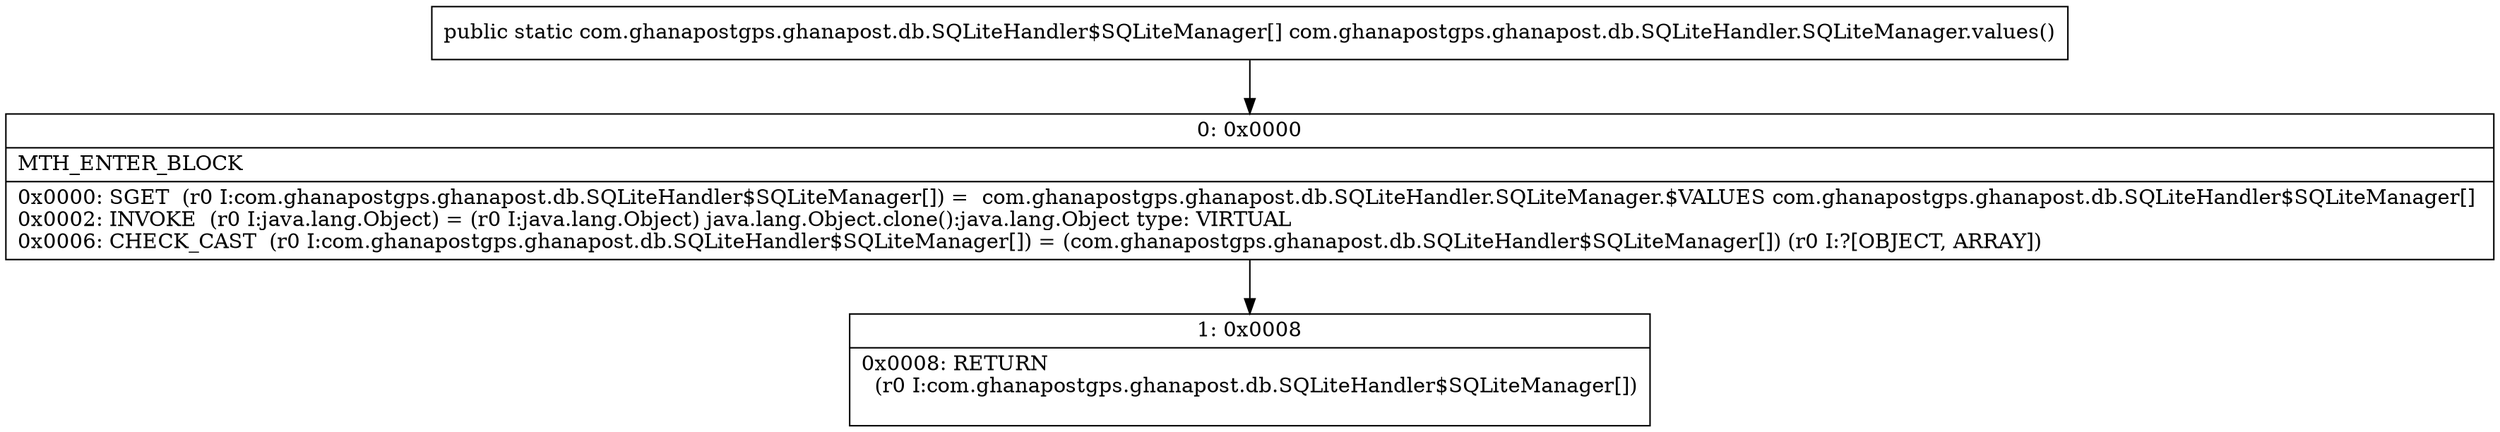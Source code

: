 digraph "CFG forcom.ghanapostgps.ghanapost.db.SQLiteHandler.SQLiteManager.values()[Lcom\/ghanapostgps\/ghanapost\/db\/SQLiteHandler$SQLiteManager;" {
Node_0 [shape=record,label="{0\:\ 0x0000|MTH_ENTER_BLOCK\l|0x0000: SGET  (r0 I:com.ghanapostgps.ghanapost.db.SQLiteHandler$SQLiteManager[]) =  com.ghanapostgps.ghanapost.db.SQLiteHandler.SQLiteManager.$VALUES com.ghanapostgps.ghanapost.db.SQLiteHandler$SQLiteManager[] \l0x0002: INVOKE  (r0 I:java.lang.Object) = (r0 I:java.lang.Object) java.lang.Object.clone():java.lang.Object type: VIRTUAL \l0x0006: CHECK_CAST  (r0 I:com.ghanapostgps.ghanapost.db.SQLiteHandler$SQLiteManager[]) = (com.ghanapostgps.ghanapost.db.SQLiteHandler$SQLiteManager[]) (r0 I:?[OBJECT, ARRAY]) \l}"];
Node_1 [shape=record,label="{1\:\ 0x0008|0x0008: RETURN  \l  (r0 I:com.ghanapostgps.ghanapost.db.SQLiteHandler$SQLiteManager[])\l \l}"];
MethodNode[shape=record,label="{public static com.ghanapostgps.ghanapost.db.SQLiteHandler$SQLiteManager[] com.ghanapostgps.ghanapost.db.SQLiteHandler.SQLiteManager.values() }"];
MethodNode -> Node_0;
Node_0 -> Node_1;
}

